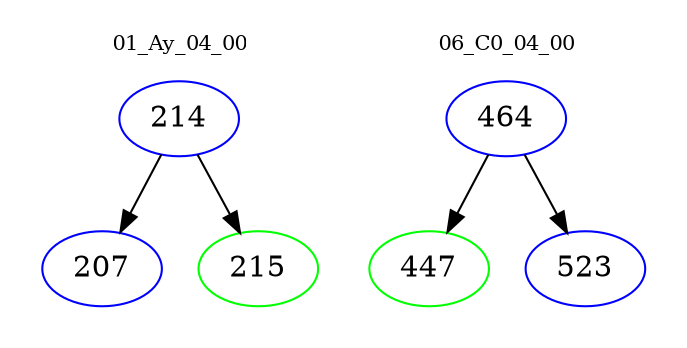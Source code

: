 digraph{
subgraph cluster_0 {
color = white
label = "01_Ay_04_00";
fontsize=10;
T0_214 [label="214", color="blue"]
T0_214 -> T0_207 [color="black"]
T0_207 [label="207", color="blue"]
T0_214 -> T0_215 [color="black"]
T0_215 [label="215", color="green"]
}
subgraph cluster_1 {
color = white
label = "06_C0_04_00";
fontsize=10;
T1_464 [label="464", color="blue"]
T1_464 -> T1_447 [color="black"]
T1_447 [label="447", color="green"]
T1_464 -> T1_523 [color="black"]
T1_523 [label="523", color="blue"]
}
}
